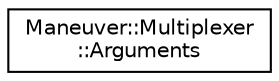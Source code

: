 digraph "Graphical Class Hierarchy"
{
  edge [fontname="Helvetica",fontsize="10",labelfontname="Helvetica",labelfontsize="10"];
  node [fontname="Helvetica",fontsize="10",shape=record];
  rankdir="LR";
  Node0 [label="Maneuver::Multiplexer\l::Arguments",height=0.2,width=0.4,color="black", fillcolor="white", style="filled",URL="$struct_maneuver_1_1_multiplexer_1_1_arguments.html"];
}
